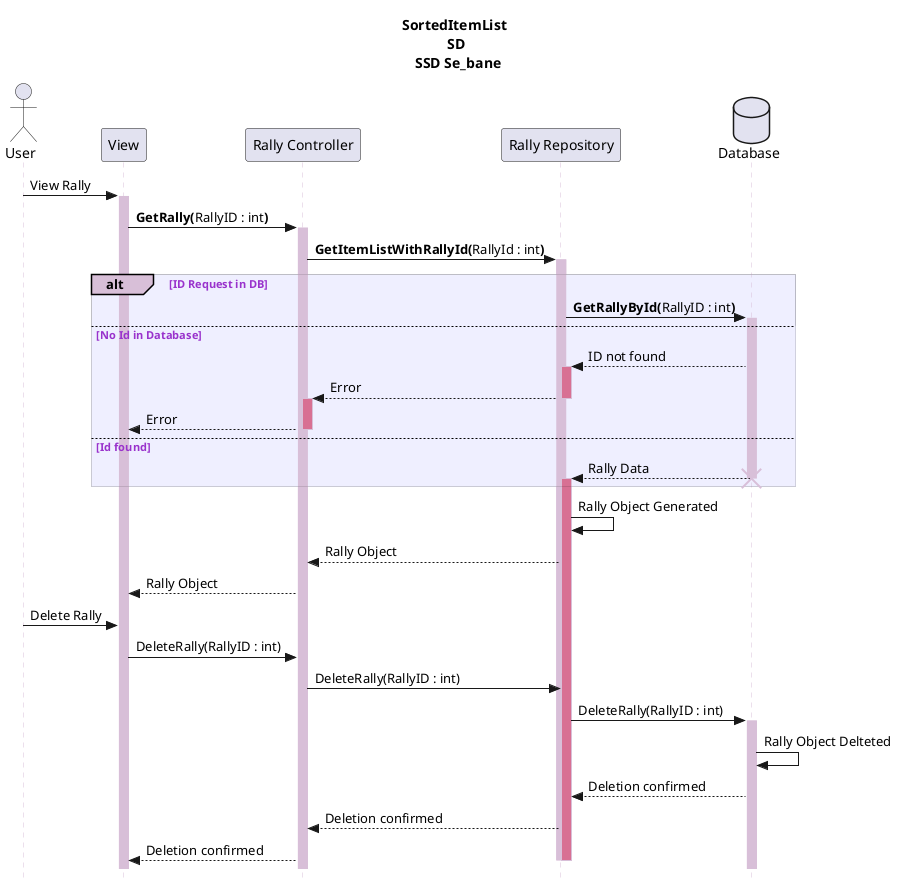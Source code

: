 @startuml SortedItemList

title SortedItemList \nSD\n SSD Se_bane
skinparam SequenceGroupBorderThickness 0.01
skinparam SequenceDividerBorderColor MediumPurple
skinparam SequenceDividerBackgroundColor MediumPurple
skinparam SequenceGroupBodyBackgroundColor MOTIVATION
skinparam SequenceGroupFontColor DarkOrchid
skinparam SequenceGroupBackgroundColor Thistle
skinparam SequenceLifeLineBackgroundColor Thistle
skinparam SequenceLifeLineBorderColor Thistle
skinparam Style strictUML

actor User
participant "View" as UI
participant "Rally Controller" as RallyCon
participant "Rally Repository" as RallyRepo


database "Database" as DB

User -> UI : View Rally
activate UI
UI -> RallyCon : **GetRally(**RallyID : int**)**
activate RallyCon
RallyCon -> RallyRepo : **GetItemListWithRallyId(**RallyId : int**)**
activate RallyRepo
alt ID Request in DB
RallyRepo -> DB : **GetRallyById(**RallyID : int**)**
activate DB
else No Id in Database
DB --> RallyRepo : ID not found
activate RallyRepo #PaleVioletRed
RallyRepo --> RallyCon : Error
deactivate RallyRepo 
activate RallyCon #PaleVioletRed
RallyCon --> UI : Error
deactivate RallyCon
else Id found
RallyRepo <-- DB : Rally Data 
destroy DB
activate RallyRepo #PaleVioletRed
end
RallyRepo -> RallyRepo : Rally Object Generated
RallyRepo --> RallyCon : Rally Object
RallyCon --> UI : Rally Object

User -> UI : Delete Rally
UI ->RallyCon : DeleteRally(RallyID : int)
RallyCon -> RallyRepo : DeleteRally(RallyID : int)
RallyRepo -> DB : DeleteRally(RallyID : int)
activate DB
DB->DB : Rally Object Delteted
DB --> RallyRepo : Deletion confirmed
RallyRepo -->RallyCon : Deletion confirmed
RallyCon --> UI : Deletion confirmed
deactivate RallyRepo
deactivate RallyRepo
@enduml
